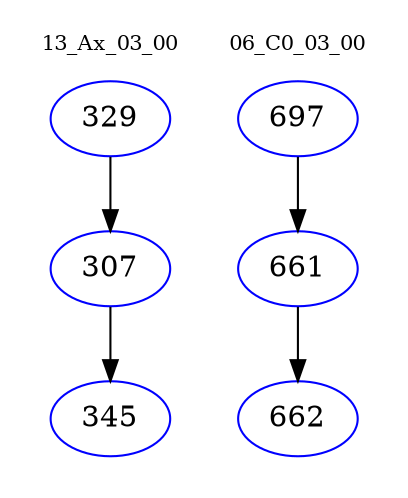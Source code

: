 digraph{
subgraph cluster_0 {
color = white
label = "13_Ax_03_00";
fontsize=10;
T0_329 [label="329", color="blue"]
T0_329 -> T0_307 [color="black"]
T0_307 [label="307", color="blue"]
T0_307 -> T0_345 [color="black"]
T0_345 [label="345", color="blue"]
}
subgraph cluster_1 {
color = white
label = "06_C0_03_00";
fontsize=10;
T1_697 [label="697", color="blue"]
T1_697 -> T1_661 [color="black"]
T1_661 [label="661", color="blue"]
T1_661 -> T1_662 [color="black"]
T1_662 [label="662", color="blue"]
}
}
